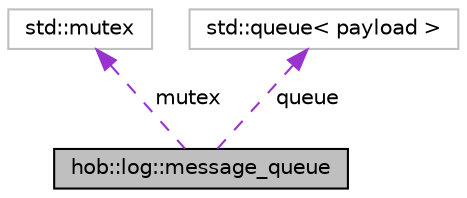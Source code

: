 digraph "hob::log::message_queue"
{
 // LATEX_PDF_SIZE
  edge [fontname="Helvetica",fontsize="10",labelfontname="Helvetica",labelfontsize="10"];
  node [fontname="Helvetica",fontsize="10",shape=record];
  Node1 [label="hob::log::message_queue",height=0.2,width=0.4,color="black", fillcolor="grey75", style="filled", fontcolor="black",tooltip="Thread safe STL queue for one consumer thread and one supplier thread. It is used for sending message..."];
  Node2 -> Node1 [dir="back",color="darkorchid3",fontsize="10",style="dashed",label=" mutex" ,fontname="Helvetica"];
  Node2 [label="std::mutex",height=0.2,width=0.4,color="grey75", fillcolor="white", style="filled",tooltip=" "];
  Node3 -> Node1 [dir="back",color="darkorchid3",fontsize="10",style="dashed",label=" queue" ,fontname="Helvetica"];
  Node3 [label="std::queue\< payload \>",height=0.2,width=0.4,color="grey75", fillcolor="white", style="filled",tooltip=" "];
}
